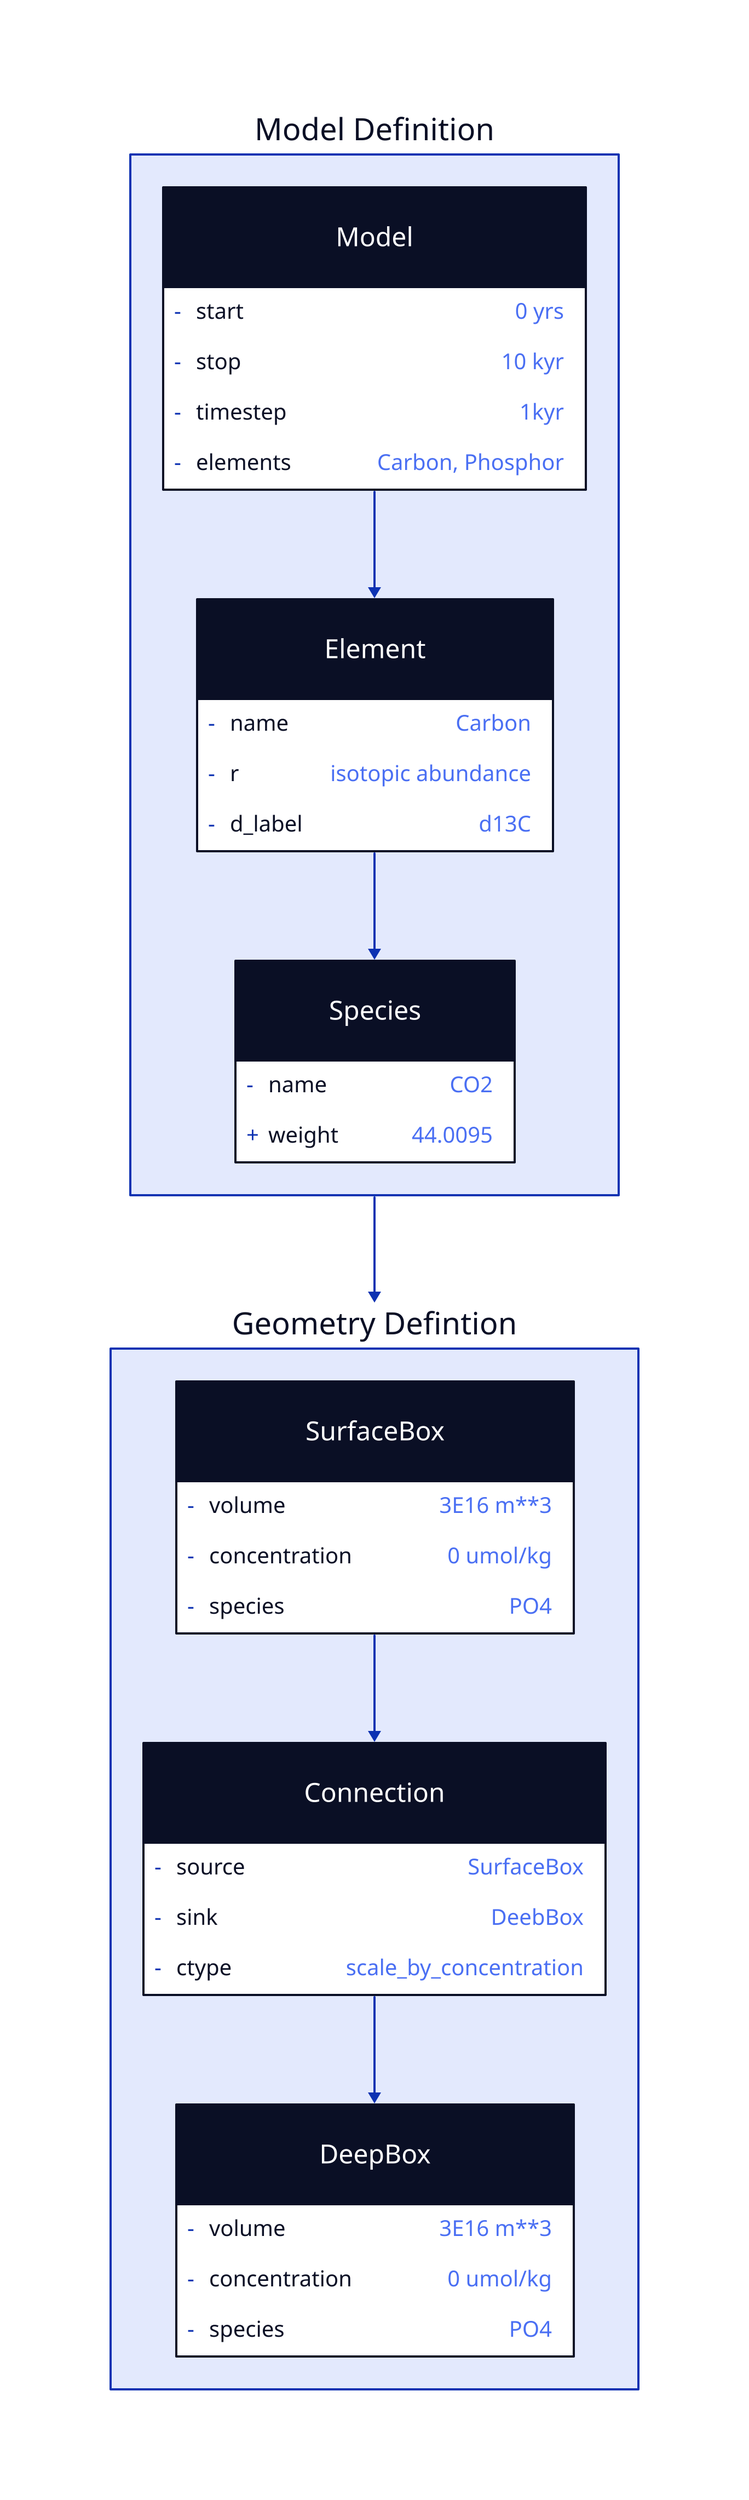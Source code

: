 m: Model Definition {
  model: Model {
    shape: class

    -start: "0 yrs"
    -stop: "10 kyr"
    -timestep: "1kyr"
    -elements: "Carbon, Phosphor"
  }
  element: Element {
    shape: class
    -name: Carbon
    -r: isotopic abundance
    -d_label: d13C
  }

  species: Species {
    shape: class
    -name: CO2
    weight: 44.0095
  }
}

geometry: Geometry Defintion {
  sb: SurfaceBox {
    shape: class
    -volume: "3E16 m**3"
    -concentration: "0 umol/kg"
    -species: PO4
  }

  c: Connection {
    shape: class
    -source: SurfaceBox
    -sink: DeebBox
    -ctype: scale_by_concentration
  }

  db: DeepBox {
    shape: class
    -volume: "3E16 m**3"
    -concentration: "0 umol/kg"
    -species: PO4
  }

  sb -> c
  c -> db
}

m.model -> m.Element -> m.Species
m -> geometry

